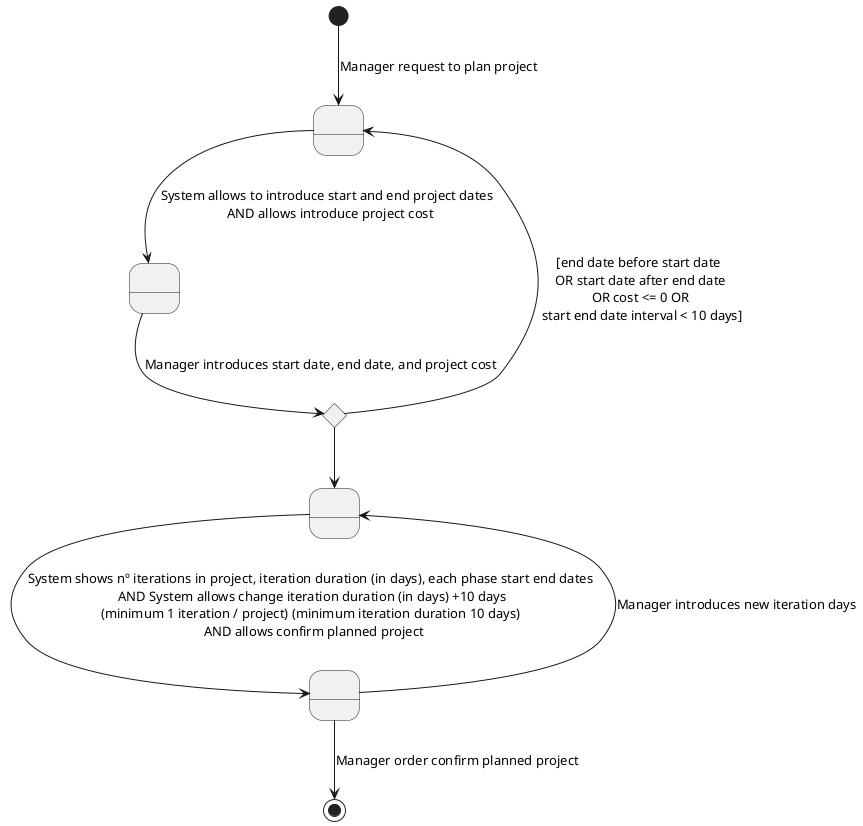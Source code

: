 @startuml

state 1 as " "
state 2 as " "
state 3 <<choice>>
state 4 as " "
state 5 as " "

[*] --> 1 : Manager request to plan project
1 --> 2 : System allows to introduce start and end project dates \n AND allows introduce project cost
2 --> 3 : Manager introduces start date, end date, and project cost
3 --> 1 : [end date before start date \n OR start date after end date \n OR cost <= 0 OR \n start end date interval < 10 days]
3 --> 4
4 --> 5 : System shows nº iterations in project, iteration duration (in days), each phase start end dates \n AND System allows change iteration duration (in days) +10 days \n (minimum 1 iteration / project) (minimum iteration duration 10 days)  \n AND allows confirm planned project
5 --> 4 : Manager introduces new iteration days
5 --> [*] : Manager order confirm planned project
@enduml
